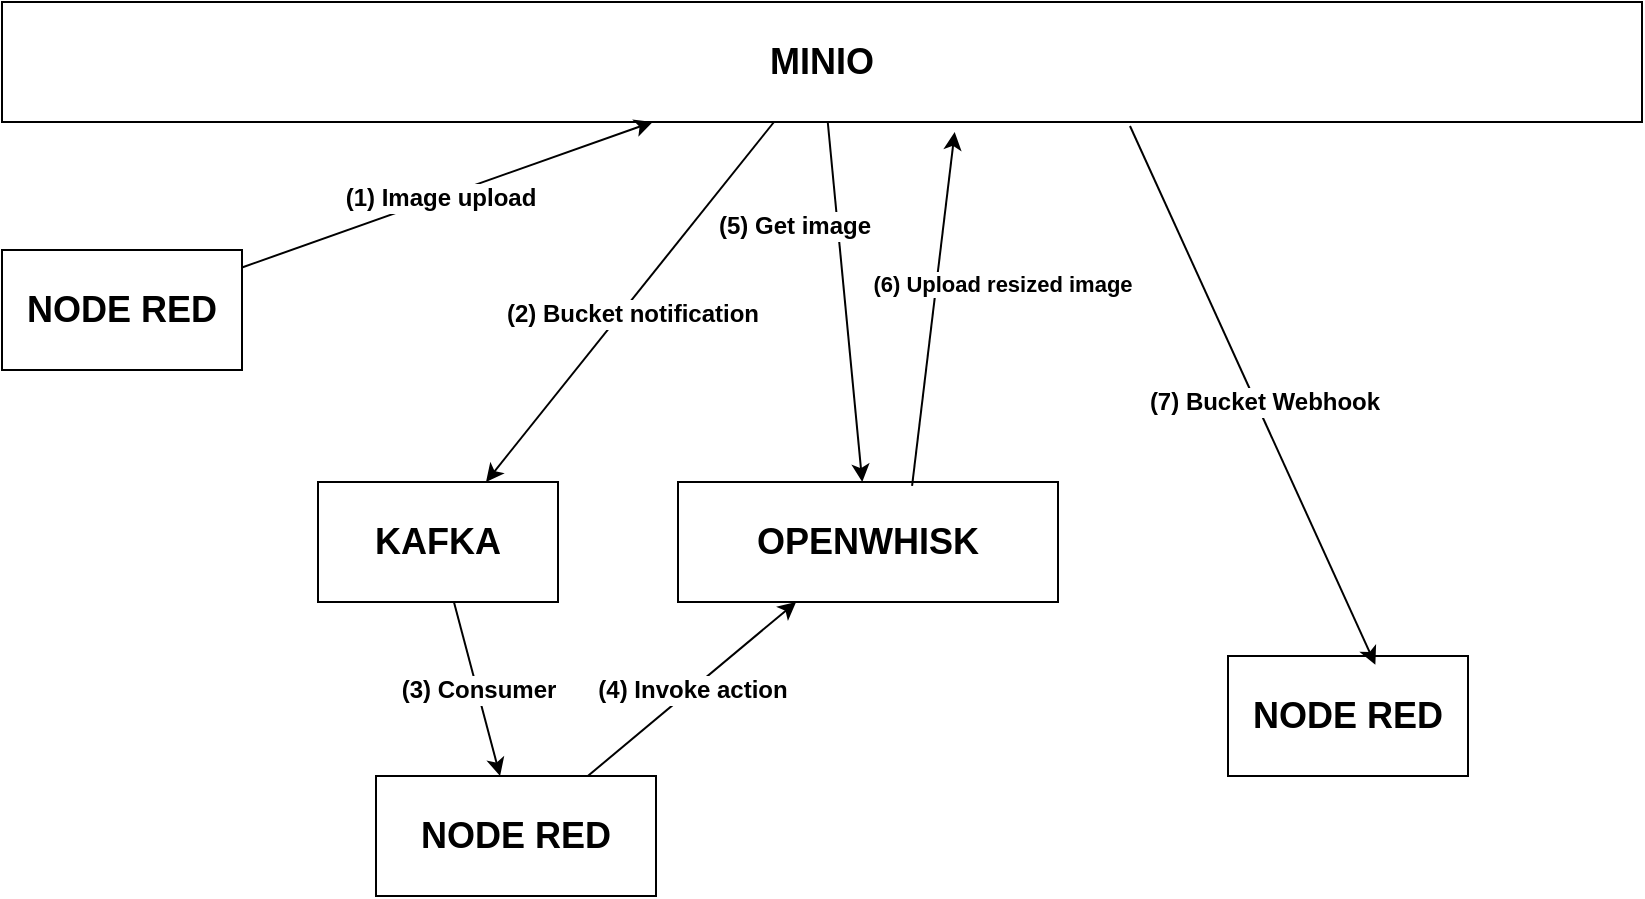 <mxfile version="24.7.8">
  <diagram name="Page-1" id="VgzbV7Suwo_WoZZM5DPc">
    <mxGraphModel dx="1221" dy="759" grid="0" gridSize="10" guides="1" tooltips="1" connect="1" arrows="1" fold="1" page="1" pageScale="1" pageWidth="850" pageHeight="1100" math="0" shadow="0">
      <root>
        <mxCell id="0" />
        <mxCell id="1" parent="0" />
        <mxCell id="bK9OJNw2U_fX5N2ZKN2Z-1" value="&lt;b&gt;&lt;font style=&quot;font-size: 18px;&quot;&gt;MINIO&lt;/font&gt;&lt;/b&gt;" style="rounded=0;whiteSpace=wrap;html=1;" vertex="1" parent="1">
          <mxGeometry x="10" y="10" width="820" height="60" as="geometry" />
        </mxCell>
        <mxCell id="bK9OJNw2U_fX5N2ZKN2Z-2" value="&lt;b&gt;&lt;font style=&quot;font-size: 18px;&quot;&gt;NODE RED&lt;/font&gt;&lt;/b&gt;" style="rounded=0;whiteSpace=wrap;html=1;" vertex="1" parent="1">
          <mxGeometry x="10" y="134" width="120" height="60" as="geometry" />
        </mxCell>
        <mxCell id="bK9OJNw2U_fX5N2ZKN2Z-3" value="&lt;b&gt;&lt;font style=&quot;font-size: 18px;&quot;&gt;KAFKA&lt;/font&gt;&lt;/b&gt;" style="rounded=0;whiteSpace=wrap;html=1;" vertex="1" parent="1">
          <mxGeometry x="168" y="250" width="120" height="60" as="geometry" />
        </mxCell>
        <mxCell id="bK9OJNw2U_fX5N2ZKN2Z-4" value="&lt;b&gt;&lt;font style=&quot;font-size: 18px;&quot;&gt;OPENWHISK&lt;/font&gt;&lt;/b&gt;" style="rounded=0;whiteSpace=wrap;html=1;" vertex="1" parent="1">
          <mxGeometry x="348" y="250" width="190" height="60" as="geometry" />
        </mxCell>
        <mxCell id="bK9OJNw2U_fX5N2ZKN2Z-15" value="" style="endArrow=classic;html=1;rounded=0;" edge="1" parent="1" source="bK9OJNw2U_fX5N2ZKN2Z-2" target="bK9OJNw2U_fX5N2ZKN2Z-1">
          <mxGeometry relative="1" as="geometry">
            <mxPoint x="64" y="182" as="sourcePoint" />
            <mxPoint x="360" y="90" as="targetPoint" />
          </mxGeometry>
        </mxCell>
        <mxCell id="bK9OJNw2U_fX5N2ZKN2Z-17" value="&lt;b&gt;&lt;font style=&quot;font-size: 12px;&quot;&gt;(1) Image upload&lt;/font&gt;&lt;/b&gt;" style="edgeLabel;html=1;align=center;verticalAlign=middle;resizable=0;points=[];" vertex="1" connectable="0" parent="bK9OJNw2U_fX5N2ZKN2Z-15">
          <mxGeometry x="0.018" y="-7" relative="1" as="geometry">
            <mxPoint x="-8" y="-5" as="offset" />
          </mxGeometry>
        </mxCell>
        <mxCell id="bK9OJNw2U_fX5N2ZKN2Z-21" value="" style="endArrow=classic;html=1;rounded=0;" edge="1" parent="1" source="bK9OJNw2U_fX5N2ZKN2Z-1" target="bK9OJNw2U_fX5N2ZKN2Z-3">
          <mxGeometry relative="1" as="geometry">
            <mxPoint x="300" y="500" as="sourcePoint" />
            <mxPoint x="400" y="500" as="targetPoint" />
          </mxGeometry>
        </mxCell>
        <mxCell id="bK9OJNw2U_fX5N2ZKN2Z-44" value="&lt;b&gt;&lt;font style=&quot;font-size: 12px;&quot;&gt;(2) Bucket notification&lt;/font&gt;&lt;/b&gt;" style="edgeLabel;html=1;align=center;verticalAlign=middle;resizable=0;points=[];" vertex="1" connectable="0" parent="bK9OJNw2U_fX5N2ZKN2Z-21">
          <mxGeometry x="0.033" y="4" relative="1" as="geometry">
            <mxPoint as="offset" />
          </mxGeometry>
        </mxCell>
        <mxCell id="bK9OJNw2U_fX5N2ZKN2Z-25" value="&lt;b&gt;&lt;font style=&quot;font-size: 18px;&quot;&gt;NODE RED&lt;/font&gt;&lt;/b&gt;" style="rounded=0;whiteSpace=wrap;html=1;" vertex="1" parent="1">
          <mxGeometry x="197" y="397" width="140" height="60" as="geometry" />
        </mxCell>
        <mxCell id="bK9OJNw2U_fX5N2ZKN2Z-26" value="" style="endArrow=classic;html=1;rounded=0;" edge="1" parent="1" source="bK9OJNw2U_fX5N2ZKN2Z-25" target="bK9OJNw2U_fX5N2ZKN2Z-4">
          <mxGeometry relative="1" as="geometry">
            <mxPoint x="310" y="520" as="sourcePoint" />
            <mxPoint x="410" y="520" as="targetPoint" />
          </mxGeometry>
        </mxCell>
        <mxCell id="bK9OJNw2U_fX5N2ZKN2Z-27" value="&lt;b&gt;&lt;font style=&quot;font-size: 12px;&quot;&gt;(4) Invoke action&lt;/font&gt;&lt;/b&gt;" style="edgeLabel;resizable=0;html=1;;align=center;verticalAlign=middle;" connectable="0" vertex="1" parent="bK9OJNw2U_fX5N2ZKN2Z-26">
          <mxGeometry relative="1" as="geometry" />
        </mxCell>
        <mxCell id="bK9OJNw2U_fX5N2ZKN2Z-32" value="" style="endArrow=classic;html=1;rounded=0;entryX=0.531;entryY=1.006;entryDx=0;entryDy=0;entryPerimeter=0;exitX=0.616;exitY=0.033;exitDx=0;exitDy=0;exitPerimeter=0;" edge="1" parent="1" source="bK9OJNw2U_fX5N2ZKN2Z-4">
          <mxGeometry relative="1" as="geometry">
            <mxPoint x="465" y="245" as="sourcePoint" />
            <mxPoint x="486.35" y="75.0" as="targetPoint" />
          </mxGeometry>
        </mxCell>
        <mxCell id="bK9OJNw2U_fX5N2ZKN2Z-33" value="&lt;b&gt;(6) Upload resized image&lt;/b&gt;" style="edgeLabel;resizable=0;html=1;;align=center;verticalAlign=middle;" connectable="0" vertex="1" parent="bK9OJNw2U_fX5N2ZKN2Z-32">
          <mxGeometry relative="1" as="geometry">
            <mxPoint x="34" y="-13" as="offset" />
          </mxGeometry>
        </mxCell>
        <mxCell id="bK9OJNw2U_fX5N2ZKN2Z-37" value="" style="endArrow=classic;html=1;rounded=0;" edge="1" parent="1" source="bK9OJNw2U_fX5N2ZKN2Z-1" target="bK9OJNw2U_fX5N2ZKN2Z-4">
          <mxGeometry relative="1" as="geometry">
            <mxPoint x="270" y="460" as="sourcePoint" />
            <mxPoint x="370" y="460" as="targetPoint" />
          </mxGeometry>
        </mxCell>
        <mxCell id="bK9OJNw2U_fX5N2ZKN2Z-40" value="&lt;b&gt;&lt;font style=&quot;font-size: 12px;&quot;&gt;(5) Get image&lt;/font&gt;&lt;/b&gt;" style="edgeLabel;resizable=0;html=1;;align=center;verticalAlign=middle;" connectable="0" vertex="1" parent="1">
          <mxGeometry x="411.003" y="122.995" as="geometry">
            <mxPoint x="-5" y="-1" as="offset" />
          </mxGeometry>
        </mxCell>
        <mxCell id="bK9OJNw2U_fX5N2ZKN2Z-42" value="" style="endArrow=classic;html=1;rounded=0;" edge="1" parent="1" source="bK9OJNw2U_fX5N2ZKN2Z-3" target="bK9OJNw2U_fX5N2ZKN2Z-25">
          <mxGeometry relative="1" as="geometry">
            <mxPoint x="188" y="280" as="sourcePoint" />
            <mxPoint x="360" y="290" as="targetPoint" />
          </mxGeometry>
        </mxCell>
        <mxCell id="bK9OJNw2U_fX5N2ZKN2Z-43" value="&lt;b&gt;&lt;font style=&quot;font-size: 12px;&quot;&gt;(3) Consumer&lt;/font&gt;&lt;/b&gt;" style="edgeLabel;resizable=0;html=1;;align=center;verticalAlign=middle;" connectable="0" vertex="1" parent="bK9OJNw2U_fX5N2ZKN2Z-42">
          <mxGeometry relative="1" as="geometry" />
        </mxCell>
        <mxCell id="bK9OJNw2U_fX5N2ZKN2Z-46" value="&lt;b&gt;&lt;font style=&quot;font-size: 18px;&quot;&gt;NODE RED&lt;/font&gt;&lt;/b&gt;" style="rounded=0;whiteSpace=wrap;html=1;" vertex="1" parent="1">
          <mxGeometry x="623" y="337" width="120" height="60" as="geometry" />
        </mxCell>
        <mxCell id="bK9OJNw2U_fX5N2ZKN2Z-47" value="" style="endArrow=classic;html=1;rounded=0;entryX=0.614;entryY=0.072;entryDx=0;entryDy=0;entryPerimeter=0;" edge="1" parent="1" target="bK9OJNw2U_fX5N2ZKN2Z-46">
          <mxGeometry relative="1" as="geometry">
            <mxPoint x="574" y="72" as="sourcePoint" />
            <mxPoint x="765.141" y="335" as="targetPoint" />
          </mxGeometry>
        </mxCell>
        <mxCell id="bK9OJNw2U_fX5N2ZKN2Z-48" value="&lt;b&gt;&lt;font style=&quot;font-size: 12px;&quot;&gt;(7) Bucket Webhook&lt;/font&gt;&lt;/b&gt;" style="edgeLabel;html=1;align=center;verticalAlign=middle;resizable=0;points=[];" vertex="1" connectable="0" parent="bK9OJNw2U_fX5N2ZKN2Z-47">
          <mxGeometry x="0.033" y="4" relative="1" as="geometry">
            <mxPoint as="offset" />
          </mxGeometry>
        </mxCell>
      </root>
    </mxGraphModel>
  </diagram>
</mxfile>
